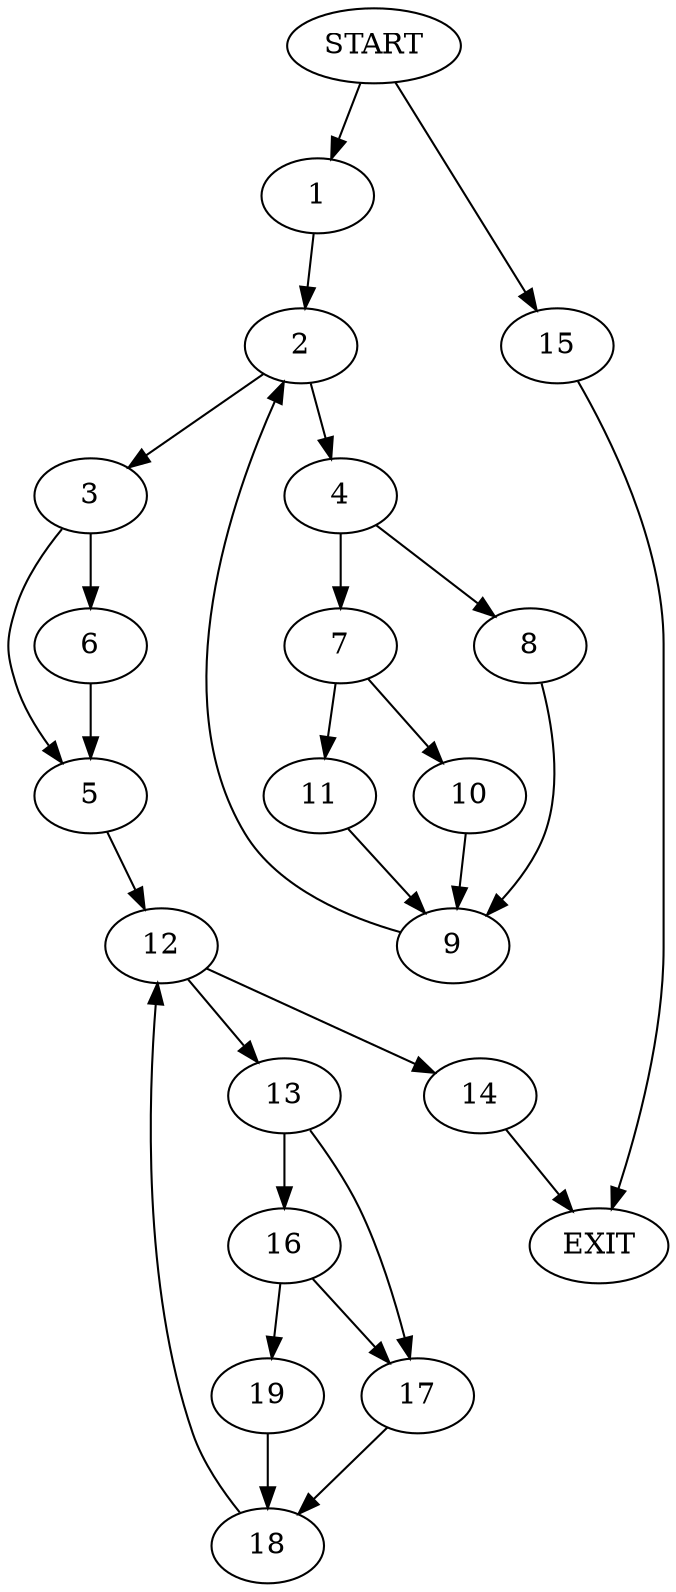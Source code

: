 digraph {
0 [label="START"]
20 [label="EXIT"]
0 -> 1
1 -> 2
2 -> 3
2 -> 4
3 -> 5
3 -> 6
4 -> 7
4 -> 8
8 -> 9
7 -> 10
7 -> 11
9 -> 2
11 -> 9
10 -> 9
6 -> 5
5 -> 12
12 -> 13
12 -> 14
0 -> 15
15 -> 20
14 -> 20
13 -> 16
13 -> 17
17 -> 18
16 -> 19
16 -> 17
19 -> 18
18 -> 12
}
